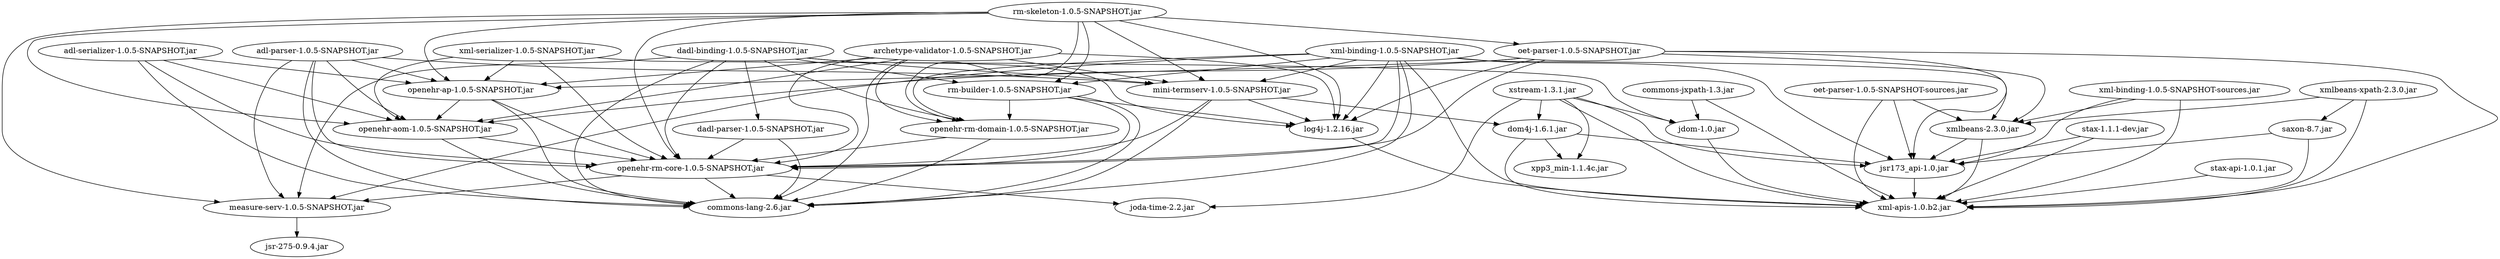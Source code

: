 digraph G {
"adl-parser-1.0.5-SNAPSHOT.jar" -> "commons-lang-2.6.jar";
"adl-serializer-1.0.5-SNAPSHOT.jar" -> "commons-lang-2.6.jar";
"archetype-validator-1.0.5-SNAPSHOT.jar" -> "commons-lang-2.6.jar";
"dadl-binding-1.0.5-SNAPSHOT.jar" -> "commons-lang-2.6.jar";
"dadl-parser-1.0.5-SNAPSHOT.jar" -> "commons-lang-2.6.jar";
"mini-termserv-1.0.5-SNAPSHOT.jar" -> "commons-lang-2.6.jar";
"openehr-aom-1.0.5-SNAPSHOT.jar" -> "commons-lang-2.6.jar";
"openehr-ap-1.0.5-SNAPSHOT.jar" -> "commons-lang-2.6.jar";
"openehr-rm-core-1.0.5-SNAPSHOT.jar" -> "commons-lang-2.6.jar";
"openehr-rm-domain-1.0.5-SNAPSHOT.jar" -> "commons-lang-2.6.jar";
"rm-builder-1.0.5-SNAPSHOT.jar" -> "commons-lang-2.6.jar";
"xml-binding-1.0.5-SNAPSHOT.jar" -> "commons-lang-2.6.jar";
"dadl-binding-1.0.5-SNAPSHOT.jar" -> "dadl-parser-1.0.5-SNAPSHOT.jar";
"mini-termserv-1.0.5-SNAPSHOT.jar" -> "dom4j-1.6.1.jar";
"xstream-1.3.1.jar" -> "dom4j-1.6.1.jar";
"commons-jxpath-1.3.jar" -> "jdom-1.0.jar";
"xml-serializer-1.0.5-SNAPSHOT.jar" -> "jdom-1.0.jar";
"xstream-1.3.1.jar" -> "jdom-1.0.jar";
"openehr-rm-core-1.0.5-SNAPSHOT.jar" -> "joda-time-2.2.jar";
"xstream-1.3.1.jar" -> "joda-time-2.2.jar";
"measure-serv-1.0.5-SNAPSHOT.jar" -> "jsr-275-0.9.4.jar";
"dom4j-1.6.1.jar" -> "jsr173_api-1.0.jar";
"oet-parser-1.0.5-SNAPSHOT-sources.jar" -> "jsr173_api-1.0.jar";
"oet-parser-1.0.5-SNAPSHOT.jar" -> "jsr173_api-1.0.jar";
"saxon-8.7.jar" -> "jsr173_api-1.0.jar";
"stax-1.1.1-dev.jar" -> "jsr173_api-1.0.jar";
"xml-binding-1.0.5-SNAPSHOT-sources.jar" -> "jsr173_api-1.0.jar";
"xml-binding-1.0.5-SNAPSHOT.jar" -> "jsr173_api-1.0.jar";
"xmlbeans-2.3.0.jar" -> "jsr173_api-1.0.jar";
"xstream-1.3.1.jar" -> "jsr173_api-1.0.jar";
"archetype-validator-1.0.5-SNAPSHOT.jar" -> "log4j-1.2.16.jar";
"dadl-binding-1.0.5-SNAPSHOT.jar" -> "log4j-1.2.16.jar";
"mini-termserv-1.0.5-SNAPSHOT.jar" -> "log4j-1.2.16.jar";
"oet-parser-1.0.5-SNAPSHOT.jar" -> "log4j-1.2.16.jar";
"rm-builder-1.0.5-SNAPSHOT.jar" -> "log4j-1.2.16.jar";
"rm-skeleton-1.0.5-SNAPSHOT.jar" -> "log4j-1.2.16.jar";
"xml-binding-1.0.5-SNAPSHOT.jar" -> "log4j-1.2.16.jar";
"adl-parser-1.0.5-SNAPSHOT.jar" -> "measure-serv-1.0.5-SNAPSHOT.jar";
"dadl-binding-1.0.5-SNAPSHOT.jar" -> "measure-serv-1.0.5-SNAPSHOT.jar";
"openehr-rm-core-1.0.5-SNAPSHOT.jar" -> "measure-serv-1.0.5-SNAPSHOT.jar";
"rm-skeleton-1.0.5-SNAPSHOT.jar" -> "measure-serv-1.0.5-SNAPSHOT.jar";
"xml-binding-1.0.5-SNAPSHOT.jar" -> "measure-serv-1.0.5-SNAPSHOT.jar";
"adl-parser-1.0.5-SNAPSHOT.jar" -> "mini-termserv-1.0.5-SNAPSHOT.jar";
"archetype-validator-1.0.5-SNAPSHOT.jar" -> "mini-termserv-1.0.5-SNAPSHOT.jar";
"dadl-binding-1.0.5-SNAPSHOT.jar" -> "mini-termserv-1.0.5-SNAPSHOT.jar";
"rm-skeleton-1.0.5-SNAPSHOT.jar" -> "mini-termserv-1.0.5-SNAPSHOT.jar";
"xml-binding-1.0.5-SNAPSHOT.jar" -> "mini-termserv-1.0.5-SNAPSHOT.jar";
"rm-skeleton-1.0.5-SNAPSHOT.jar" -> "oet-parser-1.0.5-SNAPSHOT.jar";
"adl-parser-1.0.5-SNAPSHOT.jar" -> "openehr-aom-1.0.5-SNAPSHOT.jar";
"adl-serializer-1.0.5-SNAPSHOT.jar" -> "openehr-aom-1.0.5-SNAPSHOT.jar";
"archetype-validator-1.0.5-SNAPSHOT.jar" -> "openehr-aom-1.0.5-SNAPSHOT.jar";
"oet-parser-1.0.5-SNAPSHOT.jar" -> "openehr-aom-1.0.5-SNAPSHOT.jar";
"openehr-ap-1.0.5-SNAPSHOT.jar" -> "openehr-aom-1.0.5-SNAPSHOT.jar";
"rm-skeleton-1.0.5-SNAPSHOT.jar" -> "openehr-aom-1.0.5-SNAPSHOT.jar";
"xml-serializer-1.0.5-SNAPSHOT.jar" -> "openehr-aom-1.0.5-SNAPSHOT.jar";
"adl-parser-1.0.5-SNAPSHOT.jar" -> "openehr-ap-1.0.5-SNAPSHOT.jar";
"adl-serializer-1.0.5-SNAPSHOT.jar" -> "openehr-ap-1.0.5-SNAPSHOT.jar";
"archetype-validator-1.0.5-SNAPSHOT.jar" -> "openehr-ap-1.0.5-SNAPSHOT.jar";
"oet-parser-1.0.5-SNAPSHOT.jar" -> "openehr-ap-1.0.5-SNAPSHOT.jar";
"rm-skeleton-1.0.5-SNAPSHOT.jar" -> "openehr-ap-1.0.5-SNAPSHOT.jar";
"xml-serializer-1.0.5-SNAPSHOT.jar" -> "openehr-ap-1.0.5-SNAPSHOT.jar";
"adl-parser-1.0.5-SNAPSHOT.jar" -> "openehr-rm-core-1.0.5-SNAPSHOT.jar";
"adl-serializer-1.0.5-SNAPSHOT.jar" -> "openehr-rm-core-1.0.5-SNAPSHOT.jar";
"archetype-validator-1.0.5-SNAPSHOT.jar" -> "openehr-rm-core-1.0.5-SNAPSHOT.jar";
"dadl-binding-1.0.5-SNAPSHOT.jar" -> "openehr-rm-core-1.0.5-SNAPSHOT.jar";
"dadl-parser-1.0.5-SNAPSHOT.jar" -> "openehr-rm-core-1.0.5-SNAPSHOT.jar";
"mini-termserv-1.0.5-SNAPSHOT.jar" -> "openehr-rm-core-1.0.5-SNAPSHOT.jar";
"oet-parser-1.0.5-SNAPSHOT.jar" -> "openehr-rm-core-1.0.5-SNAPSHOT.jar";
"openehr-aom-1.0.5-SNAPSHOT.jar" -> "openehr-rm-core-1.0.5-SNAPSHOT.jar";
"openehr-ap-1.0.5-SNAPSHOT.jar" -> "openehr-rm-core-1.0.5-SNAPSHOT.jar";
"openehr-rm-domain-1.0.5-SNAPSHOT.jar" -> "openehr-rm-core-1.0.5-SNAPSHOT.jar";
"rm-builder-1.0.5-SNAPSHOT.jar" -> "openehr-rm-core-1.0.5-SNAPSHOT.jar";
"rm-skeleton-1.0.5-SNAPSHOT.jar" -> "openehr-rm-core-1.0.5-SNAPSHOT.jar";
"xml-binding-1.0.5-SNAPSHOT.jar" -> "openehr-rm-core-1.0.5-SNAPSHOT.jar";
"xml-serializer-1.0.5-SNAPSHOT.jar" -> "openehr-rm-core-1.0.5-SNAPSHOT.jar";
"archetype-validator-1.0.5-SNAPSHOT.jar" -> "openehr-rm-domain-1.0.5-SNAPSHOT.jar";
"dadl-binding-1.0.5-SNAPSHOT.jar" -> "openehr-rm-domain-1.0.5-SNAPSHOT.jar";
"rm-builder-1.0.5-SNAPSHOT.jar" -> "openehr-rm-domain-1.0.5-SNAPSHOT.jar";
"rm-skeleton-1.0.5-SNAPSHOT.jar" -> "openehr-rm-domain-1.0.5-SNAPSHOT.jar";
"xml-binding-1.0.5-SNAPSHOT.jar" -> "openehr-rm-domain-1.0.5-SNAPSHOT.jar";
"dadl-binding-1.0.5-SNAPSHOT.jar" -> "rm-builder-1.0.5-SNAPSHOT.jar";
"rm-skeleton-1.0.5-SNAPSHOT.jar" -> "rm-builder-1.0.5-SNAPSHOT.jar";
"xml-binding-1.0.5-SNAPSHOT.jar" -> "rm-builder-1.0.5-SNAPSHOT.jar";
"xmlbeans-xpath-2.3.0.jar" -> "saxon-8.7.jar";
"commons-jxpath-1.3.jar" -> "xml-apis-1.0.b2.jar";
"dom4j-1.6.1.jar" -> "xml-apis-1.0.b2.jar";
"jdom-1.0.jar" -> "xml-apis-1.0.b2.jar";
"jsr173_api-1.0.jar" -> "xml-apis-1.0.b2.jar";
"log4j-1.2.16.jar" -> "xml-apis-1.0.b2.jar";
"oet-parser-1.0.5-SNAPSHOT-sources.jar" -> "xml-apis-1.0.b2.jar";
"oet-parser-1.0.5-SNAPSHOT.jar" -> "xml-apis-1.0.b2.jar";
"saxon-8.7.jar" -> "xml-apis-1.0.b2.jar";
"stax-1.1.1-dev.jar" -> "xml-apis-1.0.b2.jar";
"stax-api-1.0.1.jar" -> "xml-apis-1.0.b2.jar";
"xml-binding-1.0.5-SNAPSHOT-sources.jar" -> "xml-apis-1.0.b2.jar";
"xml-binding-1.0.5-SNAPSHOT.jar" -> "xml-apis-1.0.b2.jar";
"xmlbeans-2.3.0.jar" -> "xml-apis-1.0.b2.jar";
"xmlbeans-xpath-2.3.0.jar" -> "xml-apis-1.0.b2.jar";
"xstream-1.3.1.jar" -> "xml-apis-1.0.b2.jar";
"oet-parser-1.0.5-SNAPSHOT-sources.jar" -> "xmlbeans-2.3.0.jar";
"oet-parser-1.0.5-SNAPSHOT.jar" -> "xmlbeans-2.3.0.jar";
"xml-binding-1.0.5-SNAPSHOT-sources.jar" -> "xmlbeans-2.3.0.jar";
"xml-binding-1.0.5-SNAPSHOT.jar" -> "xmlbeans-2.3.0.jar";
"xmlbeans-xpath-2.3.0.jar" -> "xmlbeans-2.3.0.jar";
"dom4j-1.6.1.jar" -> "xpp3_min-1.1.4c.jar";
"xstream-1.3.1.jar" -> "xpp3_min-1.1.4c.jar";
}
